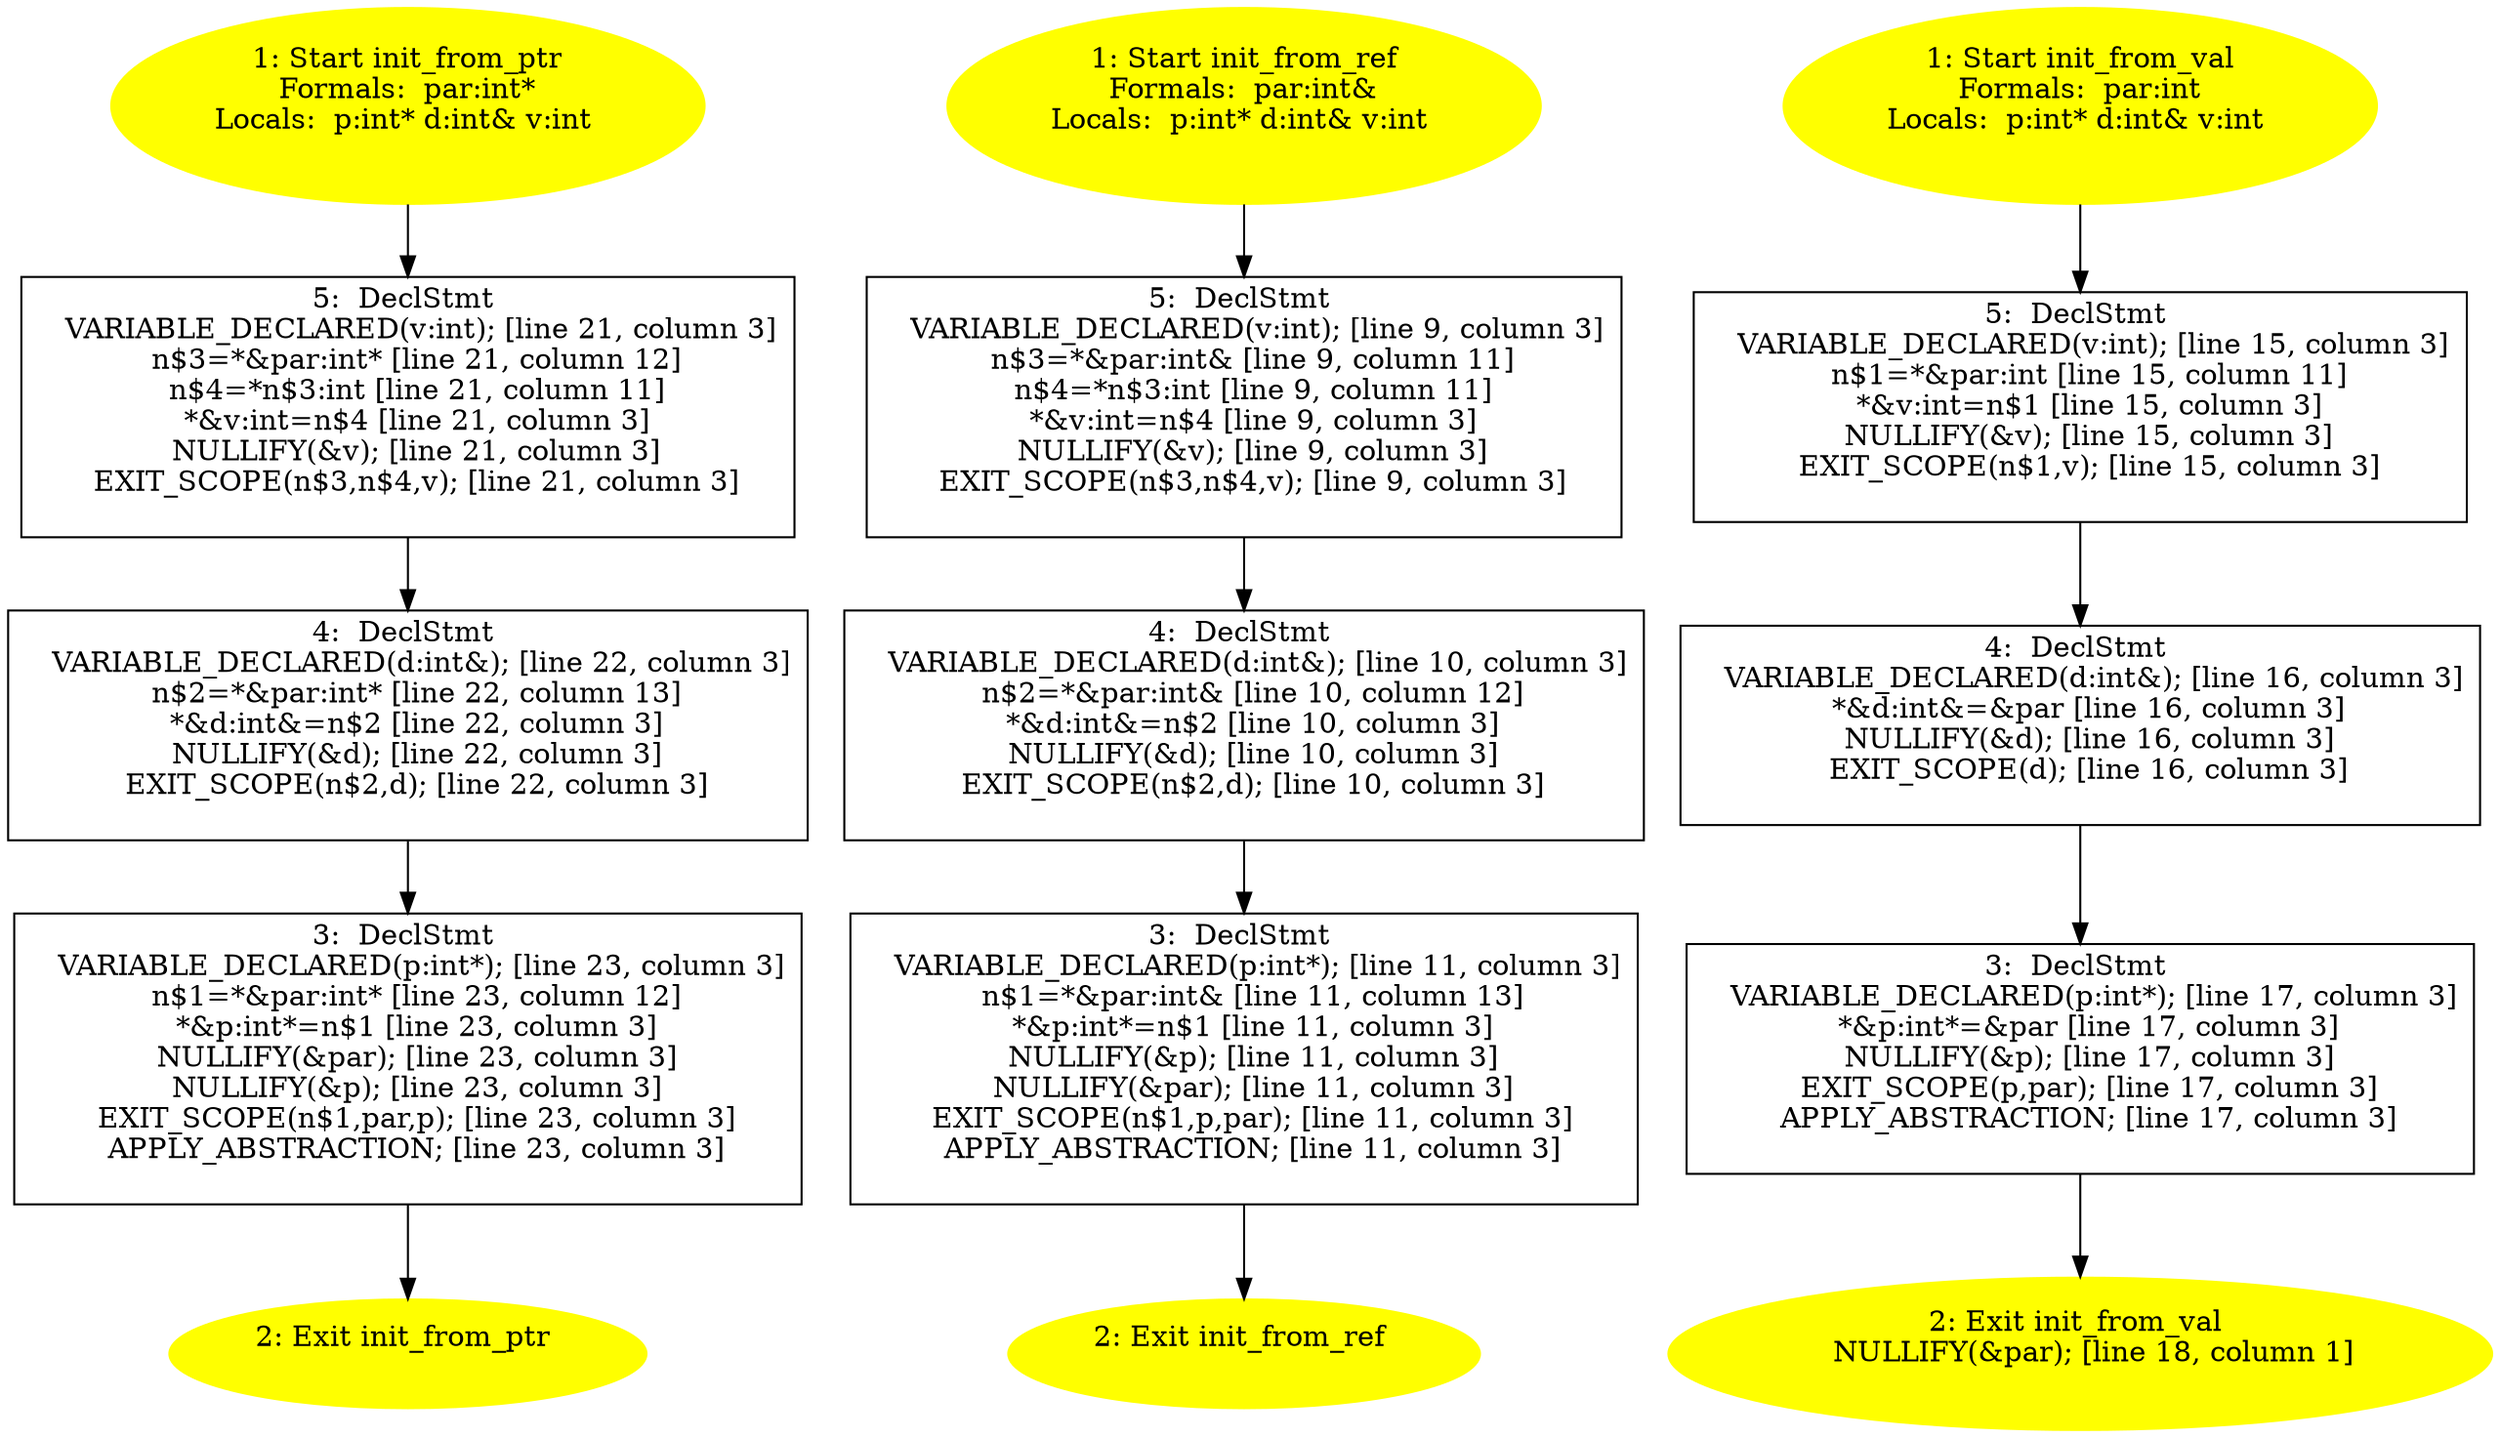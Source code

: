 /* @generated */
digraph cfg {
"init_from_ptr#9521990274512470149.d27094f3cfd0d42c143fba9593870578_1" [label="1: Start init_from_ptr\nFormals:  par:int*\nLocals:  p:int* d:int& v:int \n  " color=yellow style=filled]
	

	 "init_from_ptr#9521990274512470149.d27094f3cfd0d42c143fba9593870578_1" -> "init_from_ptr#9521990274512470149.d27094f3cfd0d42c143fba9593870578_5" ;
"init_from_ptr#9521990274512470149.d27094f3cfd0d42c143fba9593870578_2" [label="2: Exit init_from_ptr \n  " color=yellow style=filled]
	

"init_from_ptr#9521990274512470149.d27094f3cfd0d42c143fba9593870578_3" [label="3:  DeclStmt \n   VARIABLE_DECLARED(p:int*); [line 23, column 3]\n  n$1=*&par:int* [line 23, column 12]\n  *&p:int*=n$1 [line 23, column 3]\n  NULLIFY(&par); [line 23, column 3]\n  NULLIFY(&p); [line 23, column 3]\n  EXIT_SCOPE(n$1,par,p); [line 23, column 3]\n  APPLY_ABSTRACTION; [line 23, column 3]\n " shape="box"]
	

	 "init_from_ptr#9521990274512470149.d27094f3cfd0d42c143fba9593870578_3" -> "init_from_ptr#9521990274512470149.d27094f3cfd0d42c143fba9593870578_2" ;
"init_from_ptr#9521990274512470149.d27094f3cfd0d42c143fba9593870578_4" [label="4:  DeclStmt \n   VARIABLE_DECLARED(d:int&); [line 22, column 3]\n  n$2=*&par:int* [line 22, column 13]\n  *&d:int&=n$2 [line 22, column 3]\n  NULLIFY(&d); [line 22, column 3]\n  EXIT_SCOPE(n$2,d); [line 22, column 3]\n " shape="box"]
	

	 "init_from_ptr#9521990274512470149.d27094f3cfd0d42c143fba9593870578_4" -> "init_from_ptr#9521990274512470149.d27094f3cfd0d42c143fba9593870578_3" ;
"init_from_ptr#9521990274512470149.d27094f3cfd0d42c143fba9593870578_5" [label="5:  DeclStmt \n   VARIABLE_DECLARED(v:int); [line 21, column 3]\n  n$3=*&par:int* [line 21, column 12]\n  n$4=*n$3:int [line 21, column 11]\n  *&v:int=n$4 [line 21, column 3]\n  NULLIFY(&v); [line 21, column 3]\n  EXIT_SCOPE(n$3,n$4,v); [line 21, column 3]\n " shape="box"]
	

	 "init_from_ptr#9521990274512470149.d27094f3cfd0d42c143fba9593870578_5" -> "init_from_ptr#9521990274512470149.d27094f3cfd0d42c143fba9593870578_4" ;
"init_from_ref#17239877270654219020.166550b98b7cafba1c908639121bced8_1" [label="1: Start init_from_ref\nFormals:  par:int&\nLocals:  p:int* d:int& v:int \n  " color=yellow style=filled]
	

	 "init_from_ref#17239877270654219020.166550b98b7cafba1c908639121bced8_1" -> "init_from_ref#17239877270654219020.166550b98b7cafba1c908639121bced8_5" ;
"init_from_ref#17239877270654219020.166550b98b7cafba1c908639121bced8_2" [label="2: Exit init_from_ref \n  " color=yellow style=filled]
	

"init_from_ref#17239877270654219020.166550b98b7cafba1c908639121bced8_3" [label="3:  DeclStmt \n   VARIABLE_DECLARED(p:int*); [line 11, column 3]\n  n$1=*&par:int& [line 11, column 13]\n  *&p:int*=n$1 [line 11, column 3]\n  NULLIFY(&p); [line 11, column 3]\n  NULLIFY(&par); [line 11, column 3]\n  EXIT_SCOPE(n$1,p,par); [line 11, column 3]\n  APPLY_ABSTRACTION; [line 11, column 3]\n " shape="box"]
	

	 "init_from_ref#17239877270654219020.166550b98b7cafba1c908639121bced8_3" -> "init_from_ref#17239877270654219020.166550b98b7cafba1c908639121bced8_2" ;
"init_from_ref#17239877270654219020.166550b98b7cafba1c908639121bced8_4" [label="4:  DeclStmt \n   VARIABLE_DECLARED(d:int&); [line 10, column 3]\n  n$2=*&par:int& [line 10, column 12]\n  *&d:int&=n$2 [line 10, column 3]\n  NULLIFY(&d); [line 10, column 3]\n  EXIT_SCOPE(n$2,d); [line 10, column 3]\n " shape="box"]
	

	 "init_from_ref#17239877270654219020.166550b98b7cafba1c908639121bced8_4" -> "init_from_ref#17239877270654219020.166550b98b7cafba1c908639121bced8_3" ;
"init_from_ref#17239877270654219020.166550b98b7cafba1c908639121bced8_5" [label="5:  DeclStmt \n   VARIABLE_DECLARED(v:int); [line 9, column 3]\n  n$3=*&par:int& [line 9, column 11]\n  n$4=*n$3:int [line 9, column 11]\n  *&v:int=n$4 [line 9, column 3]\n  NULLIFY(&v); [line 9, column 3]\n  EXIT_SCOPE(n$3,n$4,v); [line 9, column 3]\n " shape="box"]
	

	 "init_from_ref#17239877270654219020.166550b98b7cafba1c908639121bced8_5" -> "init_from_ref#17239877270654219020.166550b98b7cafba1c908639121bced8_4" ;
"init_from_val#14538961741925123970.e5e29991fa3b6aa0a341c0c9f54754a7_1" [label="1: Start init_from_val\nFormals:  par:int\nLocals:  p:int* d:int& v:int \n  " color=yellow style=filled]
	

	 "init_from_val#14538961741925123970.e5e29991fa3b6aa0a341c0c9f54754a7_1" -> "init_from_val#14538961741925123970.e5e29991fa3b6aa0a341c0c9f54754a7_5" ;
"init_from_val#14538961741925123970.e5e29991fa3b6aa0a341c0c9f54754a7_2" [label="2: Exit init_from_val \n   NULLIFY(&par); [line 18, column 1]\n " color=yellow style=filled]
	

"init_from_val#14538961741925123970.e5e29991fa3b6aa0a341c0c9f54754a7_3" [label="3:  DeclStmt \n   VARIABLE_DECLARED(p:int*); [line 17, column 3]\n  *&p:int*=&par [line 17, column 3]\n  NULLIFY(&p); [line 17, column 3]\n  EXIT_SCOPE(p,par); [line 17, column 3]\n  APPLY_ABSTRACTION; [line 17, column 3]\n " shape="box"]
	

	 "init_from_val#14538961741925123970.e5e29991fa3b6aa0a341c0c9f54754a7_3" -> "init_from_val#14538961741925123970.e5e29991fa3b6aa0a341c0c9f54754a7_2" ;
"init_from_val#14538961741925123970.e5e29991fa3b6aa0a341c0c9f54754a7_4" [label="4:  DeclStmt \n   VARIABLE_DECLARED(d:int&); [line 16, column 3]\n  *&d:int&=&par [line 16, column 3]\n  NULLIFY(&d); [line 16, column 3]\n  EXIT_SCOPE(d); [line 16, column 3]\n " shape="box"]
	

	 "init_from_val#14538961741925123970.e5e29991fa3b6aa0a341c0c9f54754a7_4" -> "init_from_val#14538961741925123970.e5e29991fa3b6aa0a341c0c9f54754a7_3" ;
"init_from_val#14538961741925123970.e5e29991fa3b6aa0a341c0c9f54754a7_5" [label="5:  DeclStmt \n   VARIABLE_DECLARED(v:int); [line 15, column 3]\n  n$1=*&par:int [line 15, column 11]\n  *&v:int=n$1 [line 15, column 3]\n  NULLIFY(&v); [line 15, column 3]\n  EXIT_SCOPE(n$1,v); [line 15, column 3]\n " shape="box"]
	

	 "init_from_val#14538961741925123970.e5e29991fa3b6aa0a341c0c9f54754a7_5" -> "init_from_val#14538961741925123970.e5e29991fa3b6aa0a341c0c9f54754a7_4" ;
}
